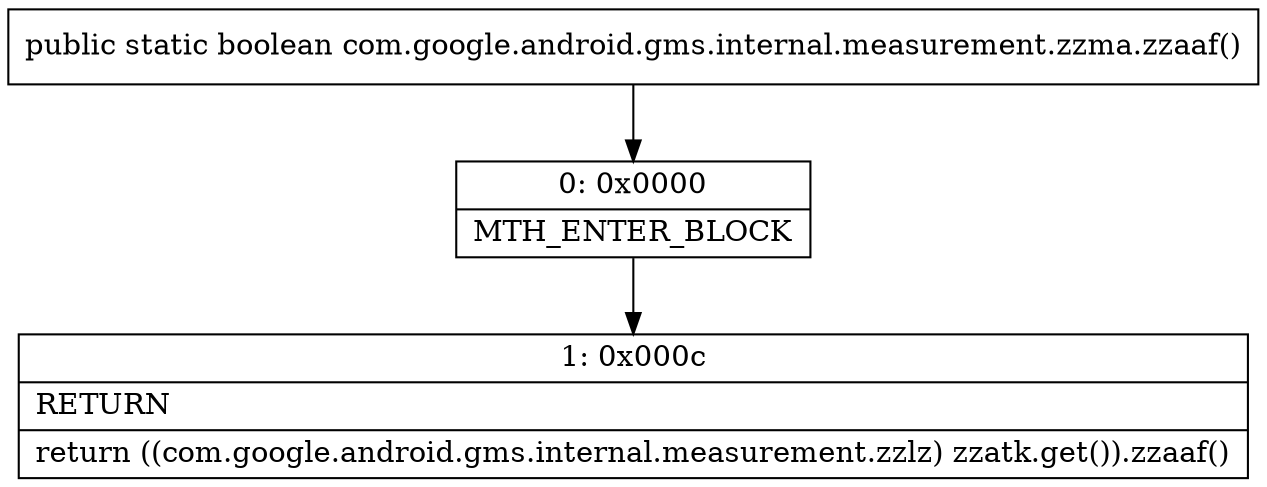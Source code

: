digraph "CFG forcom.google.android.gms.internal.measurement.zzma.zzaaf()Z" {
Node_0 [shape=record,label="{0\:\ 0x0000|MTH_ENTER_BLOCK\l}"];
Node_1 [shape=record,label="{1\:\ 0x000c|RETURN\l|return ((com.google.android.gms.internal.measurement.zzlz) zzatk.get()).zzaaf()\l}"];
MethodNode[shape=record,label="{public static boolean com.google.android.gms.internal.measurement.zzma.zzaaf() }"];
MethodNode -> Node_0;
Node_0 -> Node_1;
}

